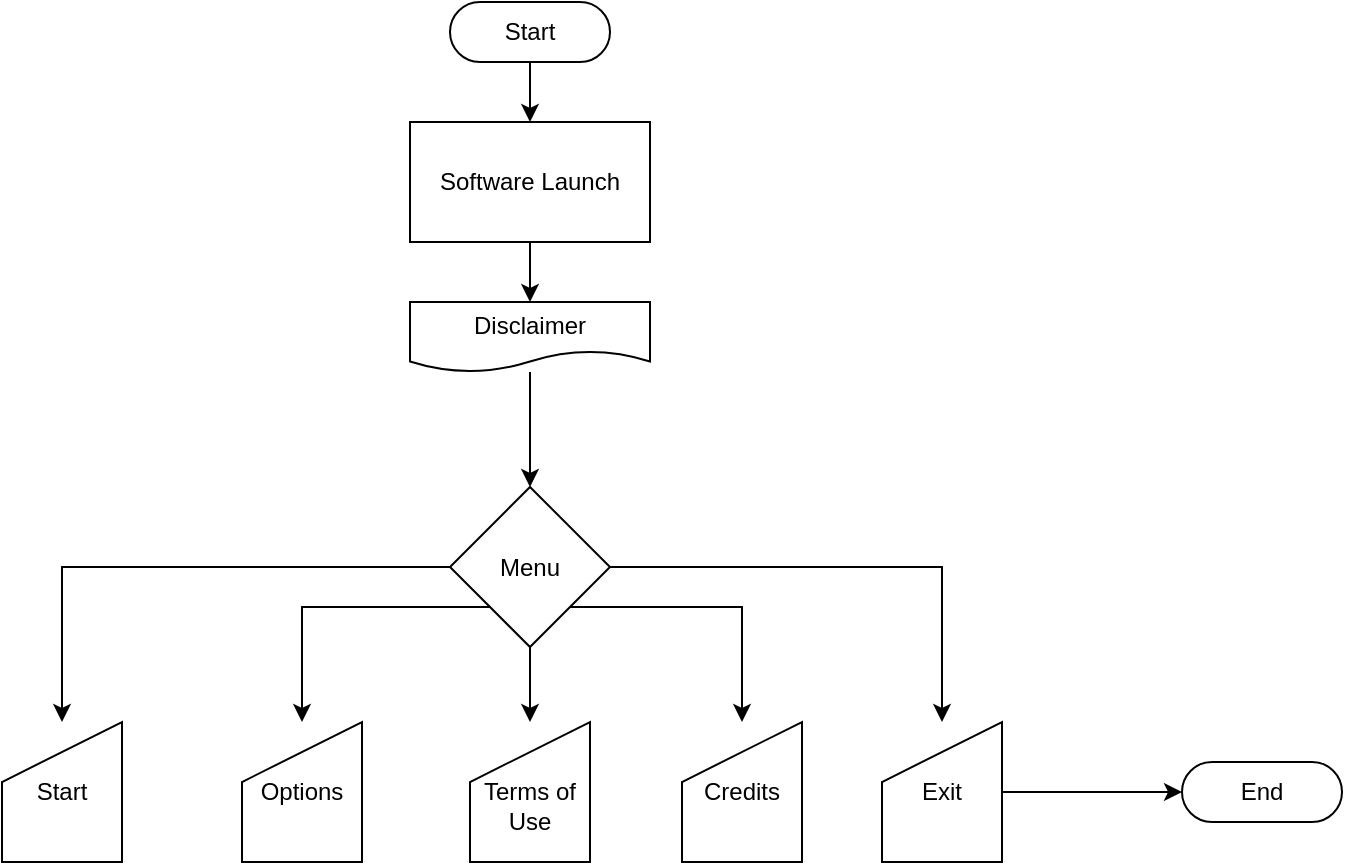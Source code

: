 <mxfile version="23.1.1" type="github">
  <diagram name="Page-1" id="YQneNfIJC-kv5Mov8Hgv">
    <mxGraphModel dx="1050" dy="542" grid="1" gridSize="10" guides="1" tooltips="1" connect="1" arrows="1" fold="1" page="0" pageScale="1" pageWidth="827" pageHeight="1169" math="0" shadow="0">
      <root>
        <mxCell id="0" />
        <mxCell id="1" parent="0" />
        <mxCell id="FX0ZpY_ByNPHgCRoeu5s-3" value="" style="edgeStyle=orthogonalEdgeStyle;rounded=0;orthogonalLoop=1;jettySize=auto;html=1;" parent="1" source="FX0ZpY_ByNPHgCRoeu5s-1" target="FX0ZpY_ByNPHgCRoeu5s-2" edge="1">
          <mxGeometry relative="1" as="geometry" />
        </mxCell>
        <mxCell id="FX0ZpY_ByNPHgCRoeu5s-1" value="Start" style="html=1;dashed=0;whiteSpace=wrap;shape=mxgraph.dfd.start" parent="1" vertex="1">
          <mxGeometry x="374" y="30" width="80" height="30" as="geometry" />
        </mxCell>
        <mxCell id="FX0ZpY_ByNPHgCRoeu5s-5" value="" style="edgeStyle=orthogonalEdgeStyle;rounded=0;orthogonalLoop=1;jettySize=auto;html=1;" parent="1" source="FX0ZpY_ByNPHgCRoeu5s-2" target="FX0ZpY_ByNPHgCRoeu5s-4" edge="1">
          <mxGeometry relative="1" as="geometry" />
        </mxCell>
        <mxCell id="FX0ZpY_ByNPHgCRoeu5s-2" value="Software Launch" style="whiteSpace=wrap;html=1;dashed=0;" parent="1" vertex="1">
          <mxGeometry x="354" y="90" width="120" height="60" as="geometry" />
        </mxCell>
        <mxCell id="O9t4TsN7J5lvIn9FsC4p-2" style="edgeStyle=orthogonalEdgeStyle;rounded=0;orthogonalLoop=1;jettySize=auto;html=1;" parent="1" source="FX0ZpY_ByNPHgCRoeu5s-4" target="yaoQ89y83PHDQ_CfoELI-1" edge="1">
          <mxGeometry relative="1" as="geometry" />
        </mxCell>
        <mxCell id="FX0ZpY_ByNPHgCRoeu5s-4" value="Disclaimer" style="shape=document;whiteSpace=wrap;html=1;boundedLbl=1;dashed=0;" parent="1" vertex="1">
          <mxGeometry x="354" y="180" width="120" height="35" as="geometry" />
        </mxCell>
        <mxCell id="yaoQ89y83PHDQ_CfoELI-10" value="" style="edgeStyle=orthogonalEdgeStyle;rounded=0;orthogonalLoop=1;jettySize=auto;html=1;" parent="1" source="yaoQ89y83PHDQ_CfoELI-1" target="yaoQ89y83PHDQ_CfoELI-6" edge="1">
          <mxGeometry relative="1" as="geometry" />
        </mxCell>
        <mxCell id="yaoQ89y83PHDQ_CfoELI-15" style="edgeStyle=orthogonalEdgeStyle;rounded=0;orthogonalLoop=1;jettySize=auto;html=1;exitX=0;exitY=1;exitDx=0;exitDy=0;entryX=0.5;entryY=0;entryDx=0;entryDy=0;" parent="1" source="yaoQ89y83PHDQ_CfoELI-1" target="yaoQ89y83PHDQ_CfoELI-13" edge="1">
          <mxGeometry relative="1" as="geometry" />
        </mxCell>
        <mxCell id="yaoQ89y83PHDQ_CfoELI-16" style="edgeStyle=orthogonalEdgeStyle;rounded=0;orthogonalLoop=1;jettySize=auto;html=1;exitX=0;exitY=0.5;exitDx=0;exitDy=0;entryX=0.5;entryY=0;entryDx=0;entryDy=0;" parent="1" source="yaoQ89y83PHDQ_CfoELI-1" target="yaoQ89y83PHDQ_CfoELI-14" edge="1">
          <mxGeometry relative="1" as="geometry" />
        </mxCell>
        <mxCell id="yaoQ89y83PHDQ_CfoELI-17" style="edgeStyle=orthogonalEdgeStyle;rounded=0;orthogonalLoop=1;jettySize=auto;html=1;exitX=1;exitY=0.5;exitDx=0;exitDy=0;" parent="1" source="yaoQ89y83PHDQ_CfoELI-1" target="yaoQ89y83PHDQ_CfoELI-12" edge="1">
          <mxGeometry relative="1" as="geometry" />
        </mxCell>
        <mxCell id="yaoQ89y83PHDQ_CfoELI-18" style="edgeStyle=orthogonalEdgeStyle;rounded=0;orthogonalLoop=1;jettySize=auto;html=1;exitX=1;exitY=1;exitDx=0;exitDy=0;" parent="1" source="yaoQ89y83PHDQ_CfoELI-1" target="yaoQ89y83PHDQ_CfoELI-11" edge="1">
          <mxGeometry relative="1" as="geometry" />
        </mxCell>
        <mxCell id="yaoQ89y83PHDQ_CfoELI-1" value="Menu" style="rhombus;whiteSpace=wrap;html=1;dashed=0;" parent="1" vertex="1">
          <mxGeometry x="374" y="272.5" width="80" height="80" as="geometry" />
        </mxCell>
        <mxCell id="yaoQ89y83PHDQ_CfoELI-6" value="&lt;br&gt;Terms of&lt;br&gt;Use" style="shape=manualInput;whiteSpace=wrap;html=1;" parent="1" vertex="1">
          <mxGeometry x="384" y="390" width="60" height="70" as="geometry" />
        </mxCell>
        <mxCell id="yaoQ89y83PHDQ_CfoELI-11" value="Credits" style="shape=manualInput;whiteSpace=wrap;html=1;" parent="1" vertex="1">
          <mxGeometry x="490" y="390" width="60" height="70" as="geometry" />
        </mxCell>
        <mxCell id="yaoQ89y83PHDQ_CfoELI-12" value="Exit" style="shape=manualInput;whiteSpace=wrap;html=1;" parent="1" vertex="1">
          <mxGeometry x="590" y="390" width="60" height="70" as="geometry" />
        </mxCell>
        <mxCell id="yaoQ89y83PHDQ_CfoELI-13" value="Options" style="shape=manualInput;whiteSpace=wrap;html=1;" parent="1" vertex="1">
          <mxGeometry x="270" y="390" width="60" height="70" as="geometry" />
        </mxCell>
        <mxCell id="yaoQ89y83PHDQ_CfoELI-14" value="Start" style="shape=manualInput;whiteSpace=wrap;html=1;" parent="1" vertex="1">
          <mxGeometry x="150" y="390" width="60" height="70" as="geometry" />
        </mxCell>
        <mxCell id="yaoQ89y83PHDQ_CfoELI-19" value="End" style="html=1;dashed=0;whiteSpace=wrap;shape=mxgraph.dfd.start" parent="1" vertex="1">
          <mxGeometry x="740" y="410" width="80" height="30" as="geometry" />
        </mxCell>
        <mxCell id="yaoQ89y83PHDQ_CfoELI-20" style="edgeStyle=orthogonalEdgeStyle;rounded=0;orthogonalLoop=1;jettySize=auto;html=1;exitX=1;exitY=0.5;exitDx=0;exitDy=0;entryX=0;entryY=0.5;entryDx=0;entryDy=0;entryPerimeter=0;" parent="1" source="yaoQ89y83PHDQ_CfoELI-12" target="yaoQ89y83PHDQ_CfoELI-19" edge="1">
          <mxGeometry relative="1" as="geometry" />
        </mxCell>
      </root>
    </mxGraphModel>
  </diagram>
</mxfile>
